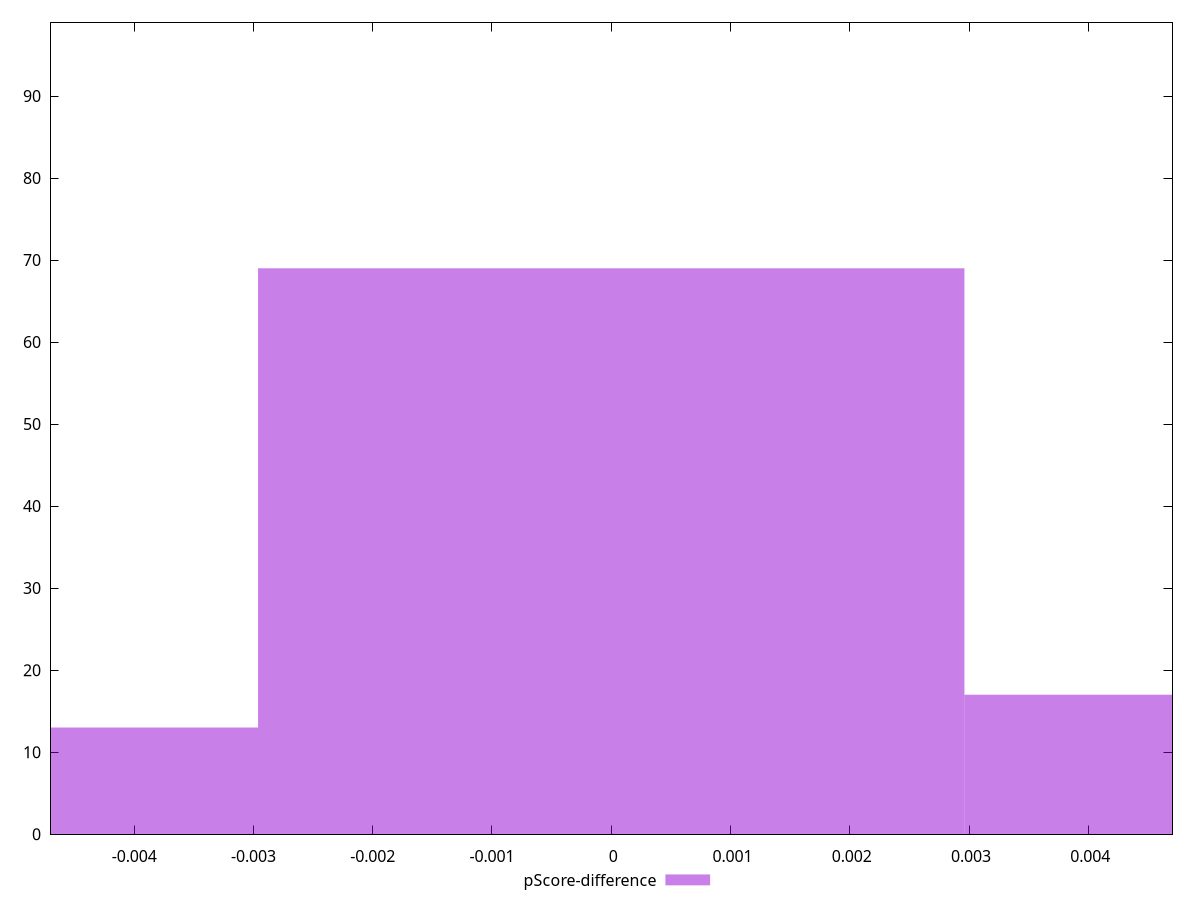 reset

$pScoreDifference <<EOF
0 69
0.005922611134007469 17
-0.005922611134007469 13
EOF

set key outside below
set boxwidth 0.005922611134007469
set xrange [-0.004705882352941209:0.004705882352941188]
set yrange [0:99]
set trange [0:99]
set style fill transparent solid 0.5 noborder
set terminal svg size 640, 490 enhanced background rgb 'white'
set output "report/report_00029_2021-02-24T13-36-40.390Z/uses-text-compression/samples/card/pScore-difference/histogram.svg"

plot $pScoreDifference title "pScore-difference" with boxes

reset
